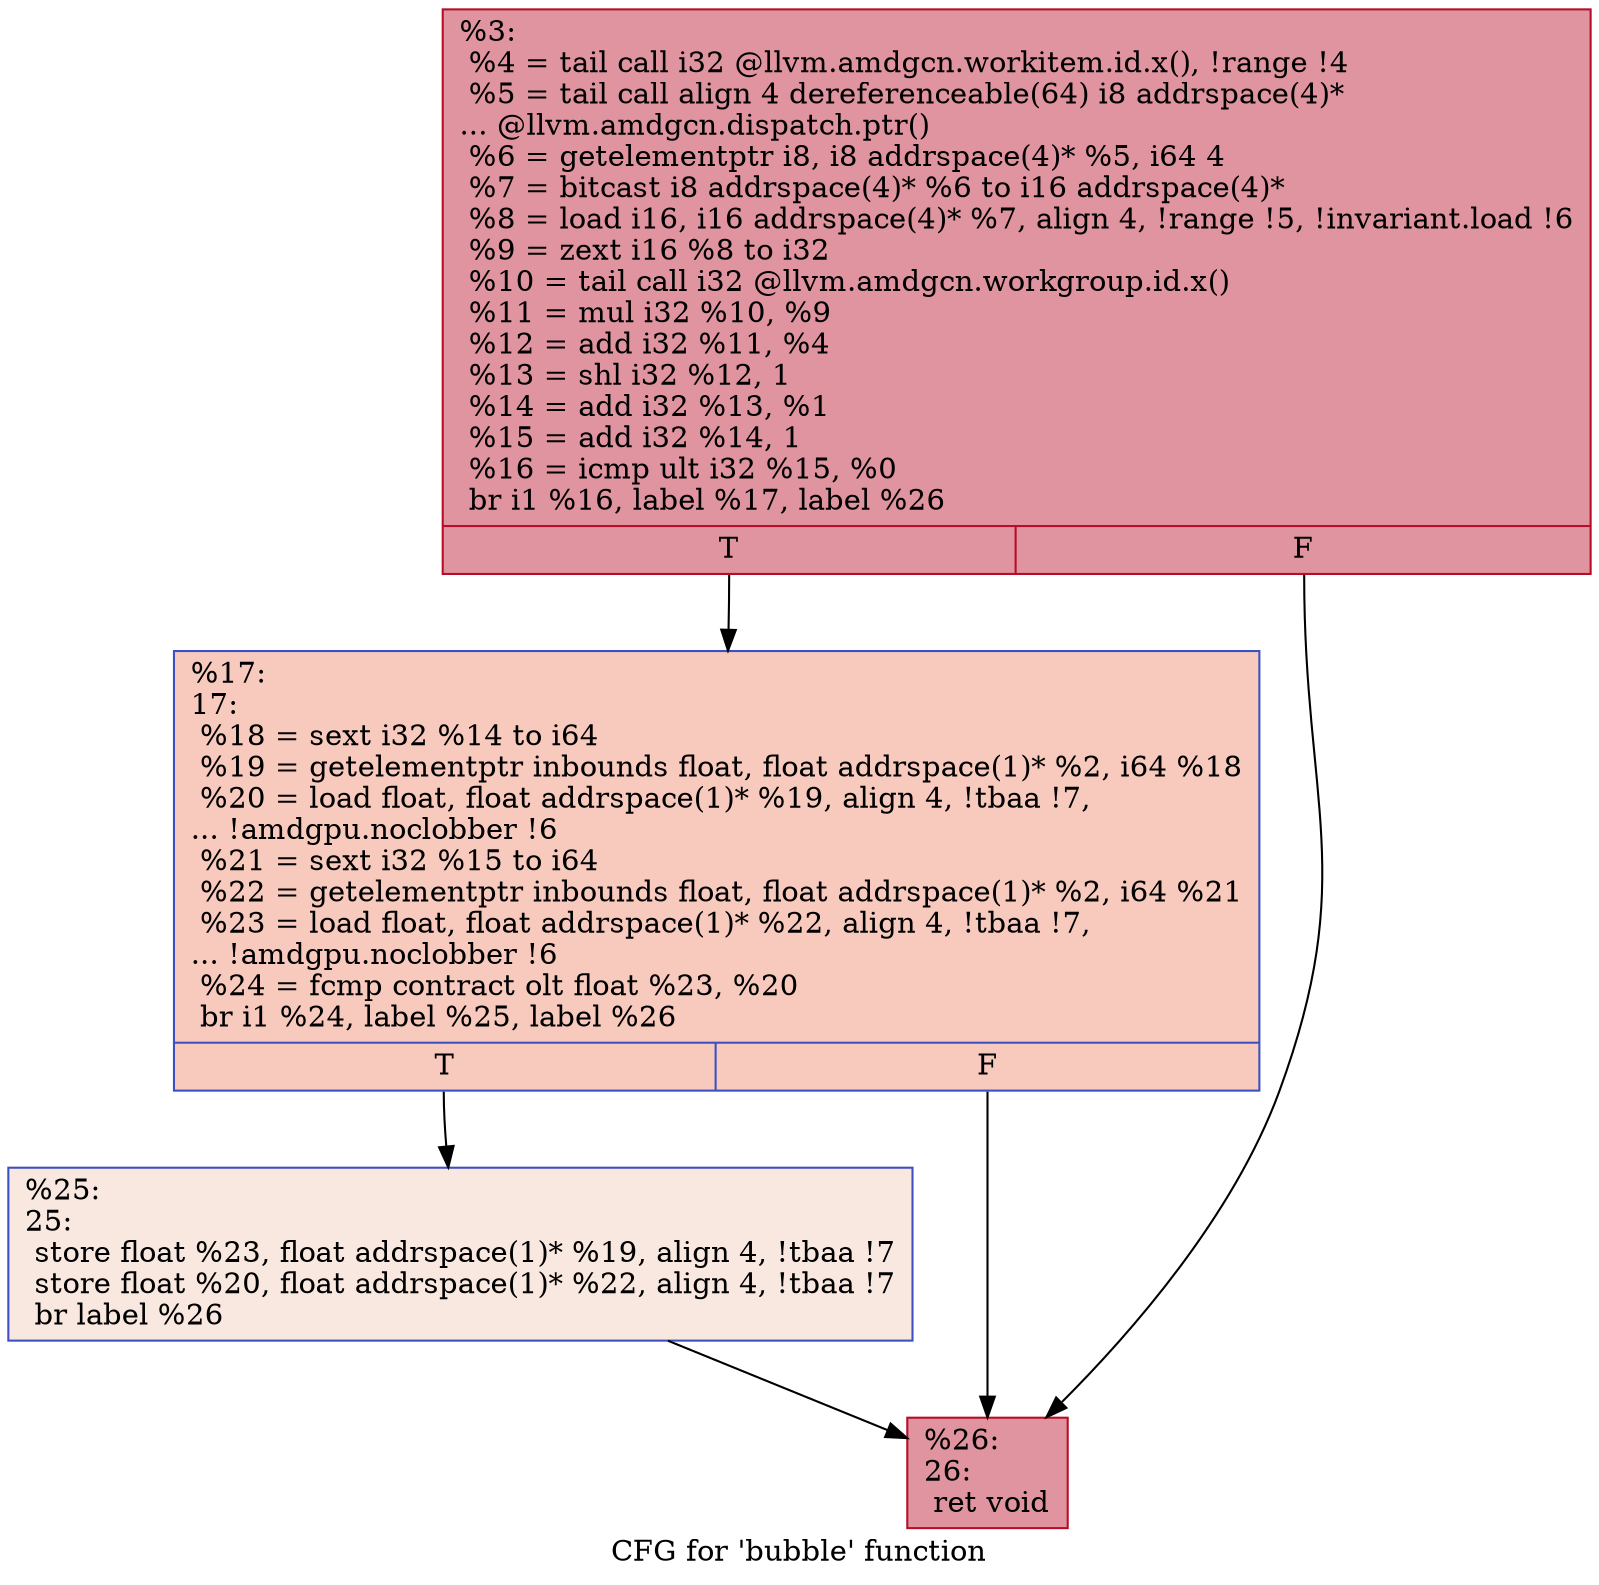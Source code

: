 digraph "CFG for 'bubble' function" {
	label="CFG for 'bubble' function";

	Node0x63d9090 [shape=record,color="#b70d28ff", style=filled, fillcolor="#b70d2870",label="{%3:\l  %4 = tail call i32 @llvm.amdgcn.workitem.id.x(), !range !4\l  %5 = tail call align 4 dereferenceable(64) i8 addrspace(4)*\l... @llvm.amdgcn.dispatch.ptr()\l  %6 = getelementptr i8, i8 addrspace(4)* %5, i64 4\l  %7 = bitcast i8 addrspace(4)* %6 to i16 addrspace(4)*\l  %8 = load i16, i16 addrspace(4)* %7, align 4, !range !5, !invariant.load !6\l  %9 = zext i16 %8 to i32\l  %10 = tail call i32 @llvm.amdgcn.workgroup.id.x()\l  %11 = mul i32 %10, %9\l  %12 = add i32 %11, %4\l  %13 = shl i32 %12, 1\l  %14 = add i32 %13, %1\l  %15 = add i32 %14, 1\l  %16 = icmp ult i32 %15, %0\l  br i1 %16, label %17, label %26\l|{<s0>T|<s1>F}}"];
	Node0x63d9090:s0 -> Node0x63daaf0;
	Node0x63d9090:s1 -> Node0x63db1f0;
	Node0x63daaf0 [shape=record,color="#3d50c3ff", style=filled, fillcolor="#ef886b70",label="{%17:\l17:                                               \l  %18 = sext i32 %14 to i64\l  %19 = getelementptr inbounds float, float addrspace(1)* %2, i64 %18\l  %20 = load float, float addrspace(1)* %19, align 4, !tbaa !7,\l... !amdgpu.noclobber !6\l  %21 = sext i32 %15 to i64\l  %22 = getelementptr inbounds float, float addrspace(1)* %2, i64 %21\l  %23 = load float, float addrspace(1)* %22, align 4, !tbaa !7,\l... !amdgpu.noclobber !6\l  %24 = fcmp contract olt float %23, %20\l  br i1 %24, label %25, label %26\l|{<s0>T|<s1>F}}"];
	Node0x63daaf0:s0 -> Node0x63dc500;
	Node0x63daaf0:s1 -> Node0x63db1f0;
	Node0x63dc500 [shape=record,color="#3d50c3ff", style=filled, fillcolor="#f1ccb870",label="{%25:\l25:                                               \l  store float %23, float addrspace(1)* %19, align 4, !tbaa !7\l  store float %20, float addrspace(1)* %22, align 4, !tbaa !7\l  br label %26\l}"];
	Node0x63dc500 -> Node0x63db1f0;
	Node0x63db1f0 [shape=record,color="#b70d28ff", style=filled, fillcolor="#b70d2870",label="{%26:\l26:                                               \l  ret void\l}"];
}
